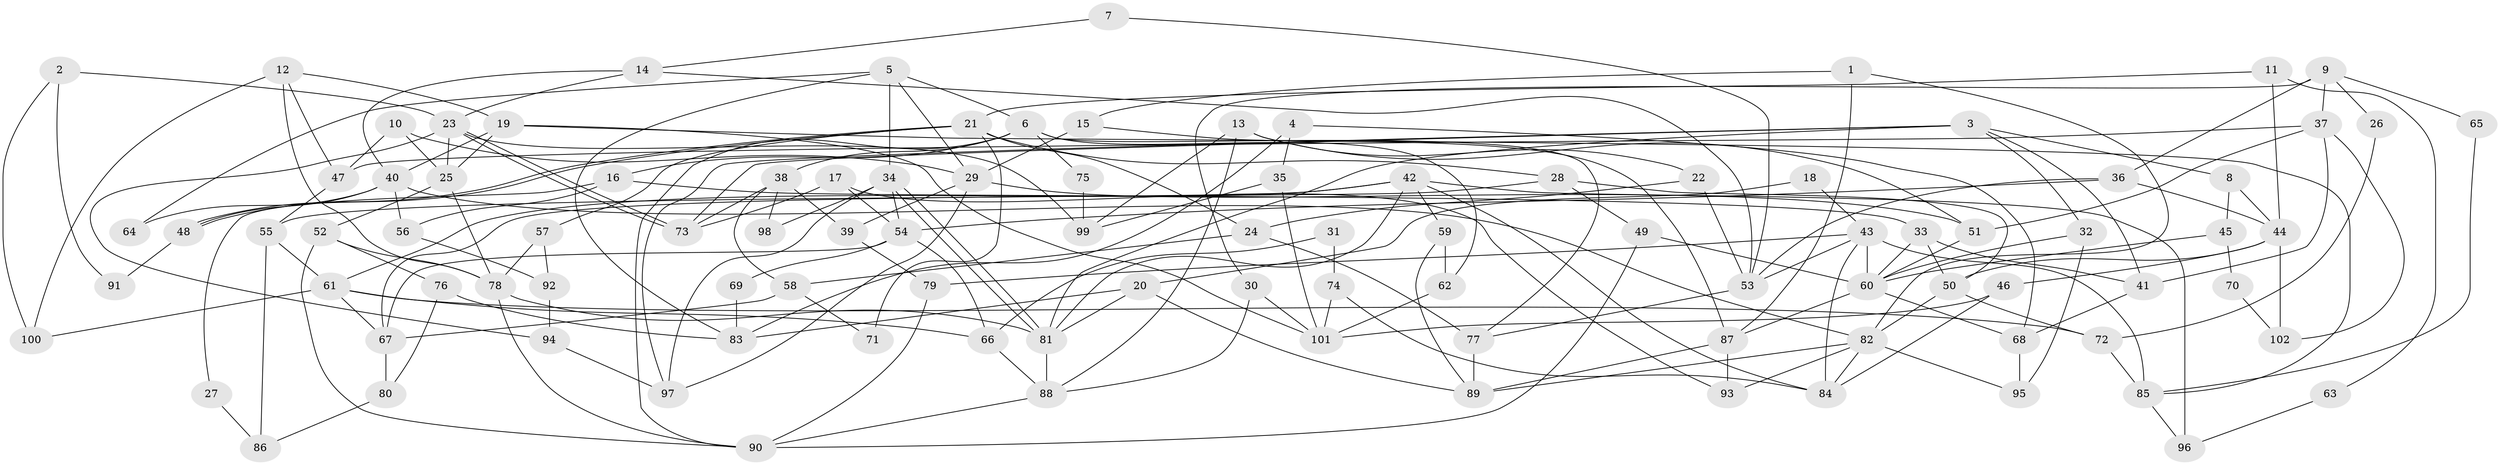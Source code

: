 // coarse degree distribution, {3: 0.29411764705882354, 8: 0.0196078431372549, 4: 0.1568627450980392, 17: 0.0196078431372549, 5: 0.0784313725490196, 6: 0.0392156862745098, 9: 0.0392156862745098, 13: 0.0196078431372549, 10: 0.0784313725490196, 2: 0.1568627450980392, 12: 0.0196078431372549, 7: 0.058823529411764705, 16: 0.0196078431372549}
// Generated by graph-tools (version 1.1) at 2025/18/03/04/25 18:18:45]
// undirected, 102 vertices, 204 edges
graph export_dot {
graph [start="1"]
  node [color=gray90,style=filled];
  1;
  2;
  3;
  4;
  5;
  6;
  7;
  8;
  9;
  10;
  11;
  12;
  13;
  14;
  15;
  16;
  17;
  18;
  19;
  20;
  21;
  22;
  23;
  24;
  25;
  26;
  27;
  28;
  29;
  30;
  31;
  32;
  33;
  34;
  35;
  36;
  37;
  38;
  39;
  40;
  41;
  42;
  43;
  44;
  45;
  46;
  47;
  48;
  49;
  50;
  51;
  52;
  53;
  54;
  55;
  56;
  57;
  58;
  59;
  60;
  61;
  62;
  63;
  64;
  65;
  66;
  67;
  68;
  69;
  70;
  71;
  72;
  73;
  74;
  75;
  76;
  77;
  78;
  79;
  80;
  81;
  82;
  83;
  84;
  85;
  86;
  87;
  88;
  89;
  90;
  91;
  92;
  93;
  94;
  95;
  96;
  97;
  98;
  99;
  100;
  101;
  102;
  1 -- 82;
  1 -- 87;
  1 -- 15;
  2 -- 23;
  2 -- 100;
  2 -- 91;
  3 -- 81;
  3 -- 41;
  3 -- 8;
  3 -- 32;
  3 -- 73;
  3 -- 97;
  4 -- 83;
  4 -- 68;
  4 -- 35;
  5 -- 6;
  5 -- 29;
  5 -- 34;
  5 -- 64;
  5 -- 83;
  6 -- 16;
  6 -- 77;
  6 -- 38;
  6 -- 62;
  6 -- 75;
  6 -- 90;
  7 -- 14;
  7 -- 53;
  8 -- 44;
  8 -- 45;
  9 -- 36;
  9 -- 37;
  9 -- 26;
  9 -- 30;
  9 -- 65;
  10 -- 25;
  10 -- 29;
  10 -- 47;
  11 -- 21;
  11 -- 44;
  11 -- 63;
  12 -- 19;
  12 -- 78;
  12 -- 47;
  12 -- 100;
  13 -- 22;
  13 -- 88;
  13 -- 51;
  13 -- 99;
  14 -- 40;
  14 -- 23;
  14 -- 53;
  15 -- 29;
  15 -- 87;
  16 -- 56;
  16 -- 33;
  16 -- 27;
  17 -- 73;
  17 -- 54;
  17 -- 93;
  18 -- 20;
  18 -- 43;
  19 -- 101;
  19 -- 85;
  19 -- 25;
  19 -- 40;
  20 -- 89;
  20 -- 81;
  20 -- 83;
  21 -- 28;
  21 -- 48;
  21 -- 48;
  21 -- 24;
  21 -- 57;
  21 -- 71;
  22 -- 53;
  22 -- 24;
  23 -- 73;
  23 -- 73;
  23 -- 25;
  23 -- 94;
  23 -- 99;
  24 -- 77;
  24 -- 58;
  25 -- 78;
  25 -- 52;
  26 -- 72;
  27 -- 86;
  28 -- 50;
  28 -- 67;
  28 -- 49;
  29 -- 51;
  29 -- 97;
  29 -- 39;
  30 -- 88;
  30 -- 101;
  31 -- 66;
  31 -- 74;
  32 -- 60;
  32 -- 95;
  33 -- 50;
  33 -- 41;
  33 -- 60;
  34 -- 81;
  34 -- 81;
  34 -- 54;
  34 -- 97;
  34 -- 98;
  35 -- 99;
  35 -- 101;
  36 -- 53;
  36 -- 54;
  36 -- 44;
  37 -- 47;
  37 -- 51;
  37 -- 41;
  37 -- 102;
  38 -- 73;
  38 -- 39;
  38 -- 58;
  38 -- 98;
  39 -- 79;
  40 -- 82;
  40 -- 48;
  40 -- 56;
  40 -- 64;
  41 -- 68;
  42 -- 81;
  42 -- 55;
  42 -- 59;
  42 -- 61;
  42 -- 84;
  42 -- 96;
  43 -- 84;
  43 -- 79;
  43 -- 53;
  43 -- 60;
  43 -- 85;
  44 -- 46;
  44 -- 50;
  44 -- 102;
  45 -- 60;
  45 -- 70;
  46 -- 84;
  46 -- 101;
  47 -- 55;
  48 -- 91;
  49 -- 60;
  49 -- 90;
  50 -- 82;
  50 -- 72;
  51 -- 60;
  52 -- 90;
  52 -- 76;
  52 -- 78;
  53 -- 77;
  54 -- 66;
  54 -- 67;
  54 -- 69;
  55 -- 61;
  55 -- 86;
  56 -- 92;
  57 -- 78;
  57 -- 92;
  58 -- 67;
  58 -- 71;
  59 -- 62;
  59 -- 89;
  60 -- 68;
  60 -- 87;
  61 -- 67;
  61 -- 66;
  61 -- 72;
  61 -- 100;
  62 -- 101;
  63 -- 96;
  65 -- 85;
  66 -- 88;
  67 -- 80;
  68 -- 95;
  69 -- 83;
  70 -- 102;
  72 -- 85;
  74 -- 101;
  74 -- 84;
  75 -- 99;
  76 -- 83;
  76 -- 80;
  77 -- 89;
  78 -- 90;
  78 -- 81;
  79 -- 90;
  80 -- 86;
  81 -- 88;
  82 -- 89;
  82 -- 93;
  82 -- 84;
  82 -- 95;
  85 -- 96;
  87 -- 89;
  87 -- 93;
  88 -- 90;
  92 -- 94;
  94 -- 97;
}
